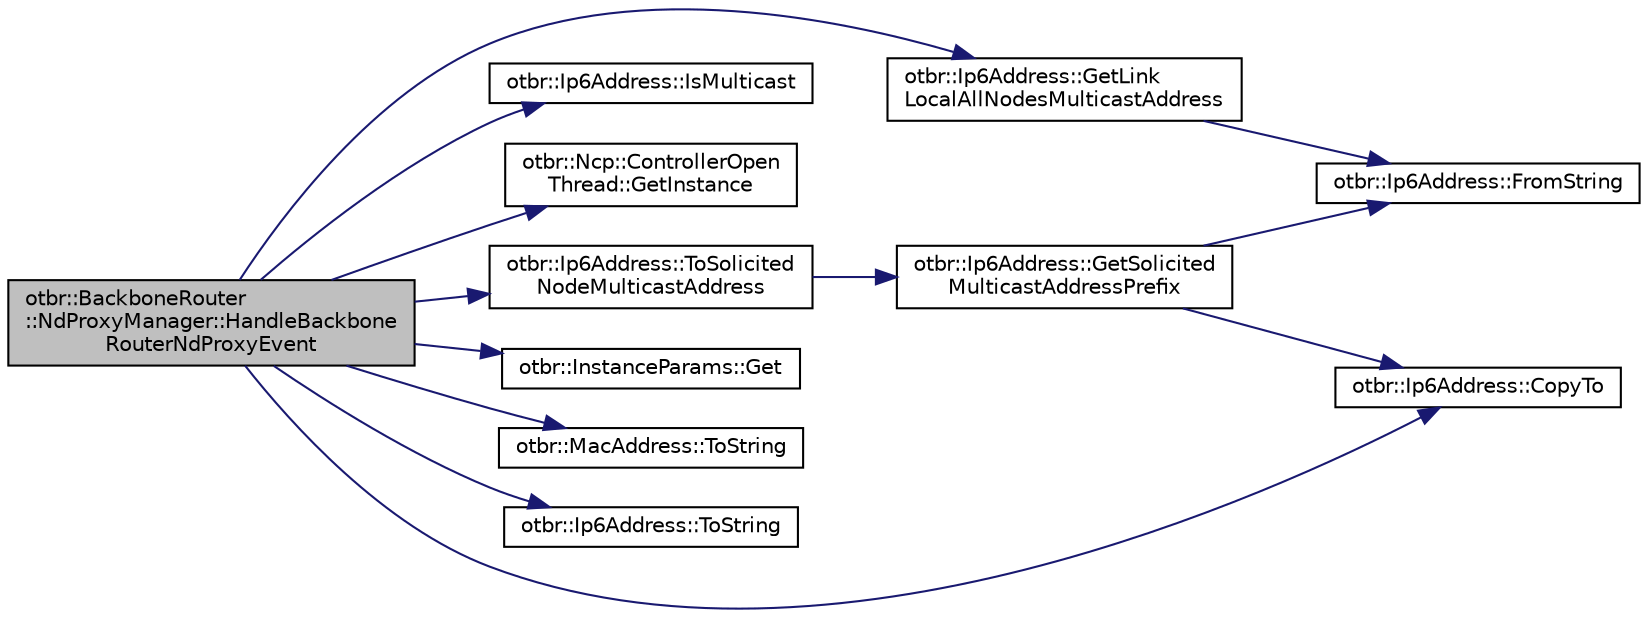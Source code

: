 digraph "otbr::BackboneRouter::NdProxyManager::HandleBackboneRouterNdProxyEvent"
{
  edge [fontname="Helvetica",fontsize="10",labelfontname="Helvetica",labelfontsize="10"];
  node [fontname="Helvetica",fontsize="10",shape=record];
  rankdir="LR";
  Node8 [label="otbr::BackboneRouter\l::NdProxyManager::HandleBackbone\lRouterNdProxyEvent",height=0.2,width=0.4,color="black", fillcolor="grey75", style="filled", fontcolor="black"];
  Node8 -> Node9 [color="midnightblue",fontsize="10",style="solid",fontname="Helvetica"];
  Node9 [label="otbr::Ip6Address::GetLink\lLocalAllNodesMulticastAddress",height=0.2,width=0.4,color="black", fillcolor="white", style="filled",URL="$d2/dfe/classotbr_1_1Ip6Address.html#ac80080b641b1ee8d8dce8d62960a6ed1",tooltip="This function returns the wellknown Link Local All Nodes Multicast Address (ff02::1). "];
  Node9 -> Node10 [color="midnightblue",fontsize="10",style="solid",fontname="Helvetica"];
  Node10 [label="otbr::Ip6Address::FromString",height=0.2,width=0.4,color="black", fillcolor="white", style="filled",URL="$d2/dfe/classotbr_1_1Ip6Address.html#aea29483ec22a607a9fcd95cadc42cee7",tooltip="This function converts Ip6 addresses from text to Ip6Address. "];
  Node8 -> Node11 [color="midnightblue",fontsize="10",style="solid",fontname="Helvetica"];
  Node11 [label="otbr::Ip6Address::IsMulticast",height=0.2,width=0.4,color="black", fillcolor="white", style="filled",URL="$d2/dfe/classotbr_1_1Ip6Address.html#a72f4ceeb43f1a642fc88aad229e81a4c",tooltip="This method returns if the Ip6 address is a multicast address. "];
  Node8 -> Node12 [color="midnightblue",fontsize="10",style="solid",fontname="Helvetica"];
  Node12 [label="otbr::Ncp::ControllerOpen\lThread::GetInstance",height=0.2,width=0.4,color="black", fillcolor="white", style="filled",URL="$db/d17/classotbr_1_1Ncp_1_1ControllerOpenThread.html#a2047cded3e4273a4d1209dc5e1ac5f61",tooltip="This method get mInstance pointer. "];
  Node8 -> Node13 [color="midnightblue",fontsize="10",style="solid",fontname="Helvetica"];
  Node13 [label="otbr::Ip6Address::CopyTo",height=0.2,width=0.4,color="black", fillcolor="white", style="filled",URL="$d2/dfe/classotbr_1_1Ip6Address.html#af17eb7c1fd8a9c5d54434fbd84c3f173",tooltip="This method copies the Ip6 address to a sockaddr_in6 structure. "];
  Node8 -> Node14 [color="midnightblue",fontsize="10",style="solid",fontname="Helvetica"];
  Node14 [label="otbr::InstanceParams::Get",height=0.2,width=0.4,color="black", fillcolor="white", style="filled",URL="$d2/dd0/classotbr_1_1InstanceParams.html#a25f242442787cbc7eb7b0ed23f2a1d58",tooltip="This method gets the single InstanceParams instance. "];
  Node8 -> Node15 [color="midnightblue",fontsize="10",style="solid",fontname="Helvetica"];
  Node15 [label="otbr::MacAddress::ToString",height=0.2,width=0.4,color="black", fillcolor="white", style="filled",URL="$db/d8f/classotbr_1_1MacAddress.html#a62969db1a12fb7a4910d75cb830796c7",tooltip="This method returns the string representation for the MAC address. "];
  Node8 -> Node16 [color="midnightblue",fontsize="10",style="solid",fontname="Helvetica"];
  Node16 [label="otbr::Ip6Address::ToString",height=0.2,width=0.4,color="black", fillcolor="white", style="filled",URL="$d2/dfe/classotbr_1_1Ip6Address.html#a3f7999dd25add01aa2b52a104de17b9e",tooltip="This method returns the string representation for the Ip6 address. "];
  Node8 -> Node17 [color="midnightblue",fontsize="10",style="solid",fontname="Helvetica"];
  Node17 [label="otbr::Ip6Address::ToSolicited\lNodeMulticastAddress",height=0.2,width=0.4,color="black", fillcolor="white", style="filled",URL="$d2/dfe/classotbr_1_1Ip6Address.html#a18990d0ba95c35dc3f5b018a8fb27bbd",tooltip="This method returns the solicited node multicast address. "];
  Node17 -> Node18 [color="midnightblue",fontsize="10",style="solid",fontname="Helvetica"];
  Node18 [label="otbr::Ip6Address::GetSolicited\lMulticastAddressPrefix",height=0.2,width=0.4,color="black", fillcolor="white", style="filled",URL="$d2/dfe/classotbr_1_1Ip6Address.html#a7da3c5ebc9c062f30a56983be0852b00",tooltip="This function returns the wellknown Solicited Node Multicast Address Prefix (ff02::01:ff00:0). "];
  Node18 -> Node10 [color="midnightblue",fontsize="10",style="solid",fontname="Helvetica"];
  Node18 -> Node13 [color="midnightblue",fontsize="10",style="solid",fontname="Helvetica"];
}
